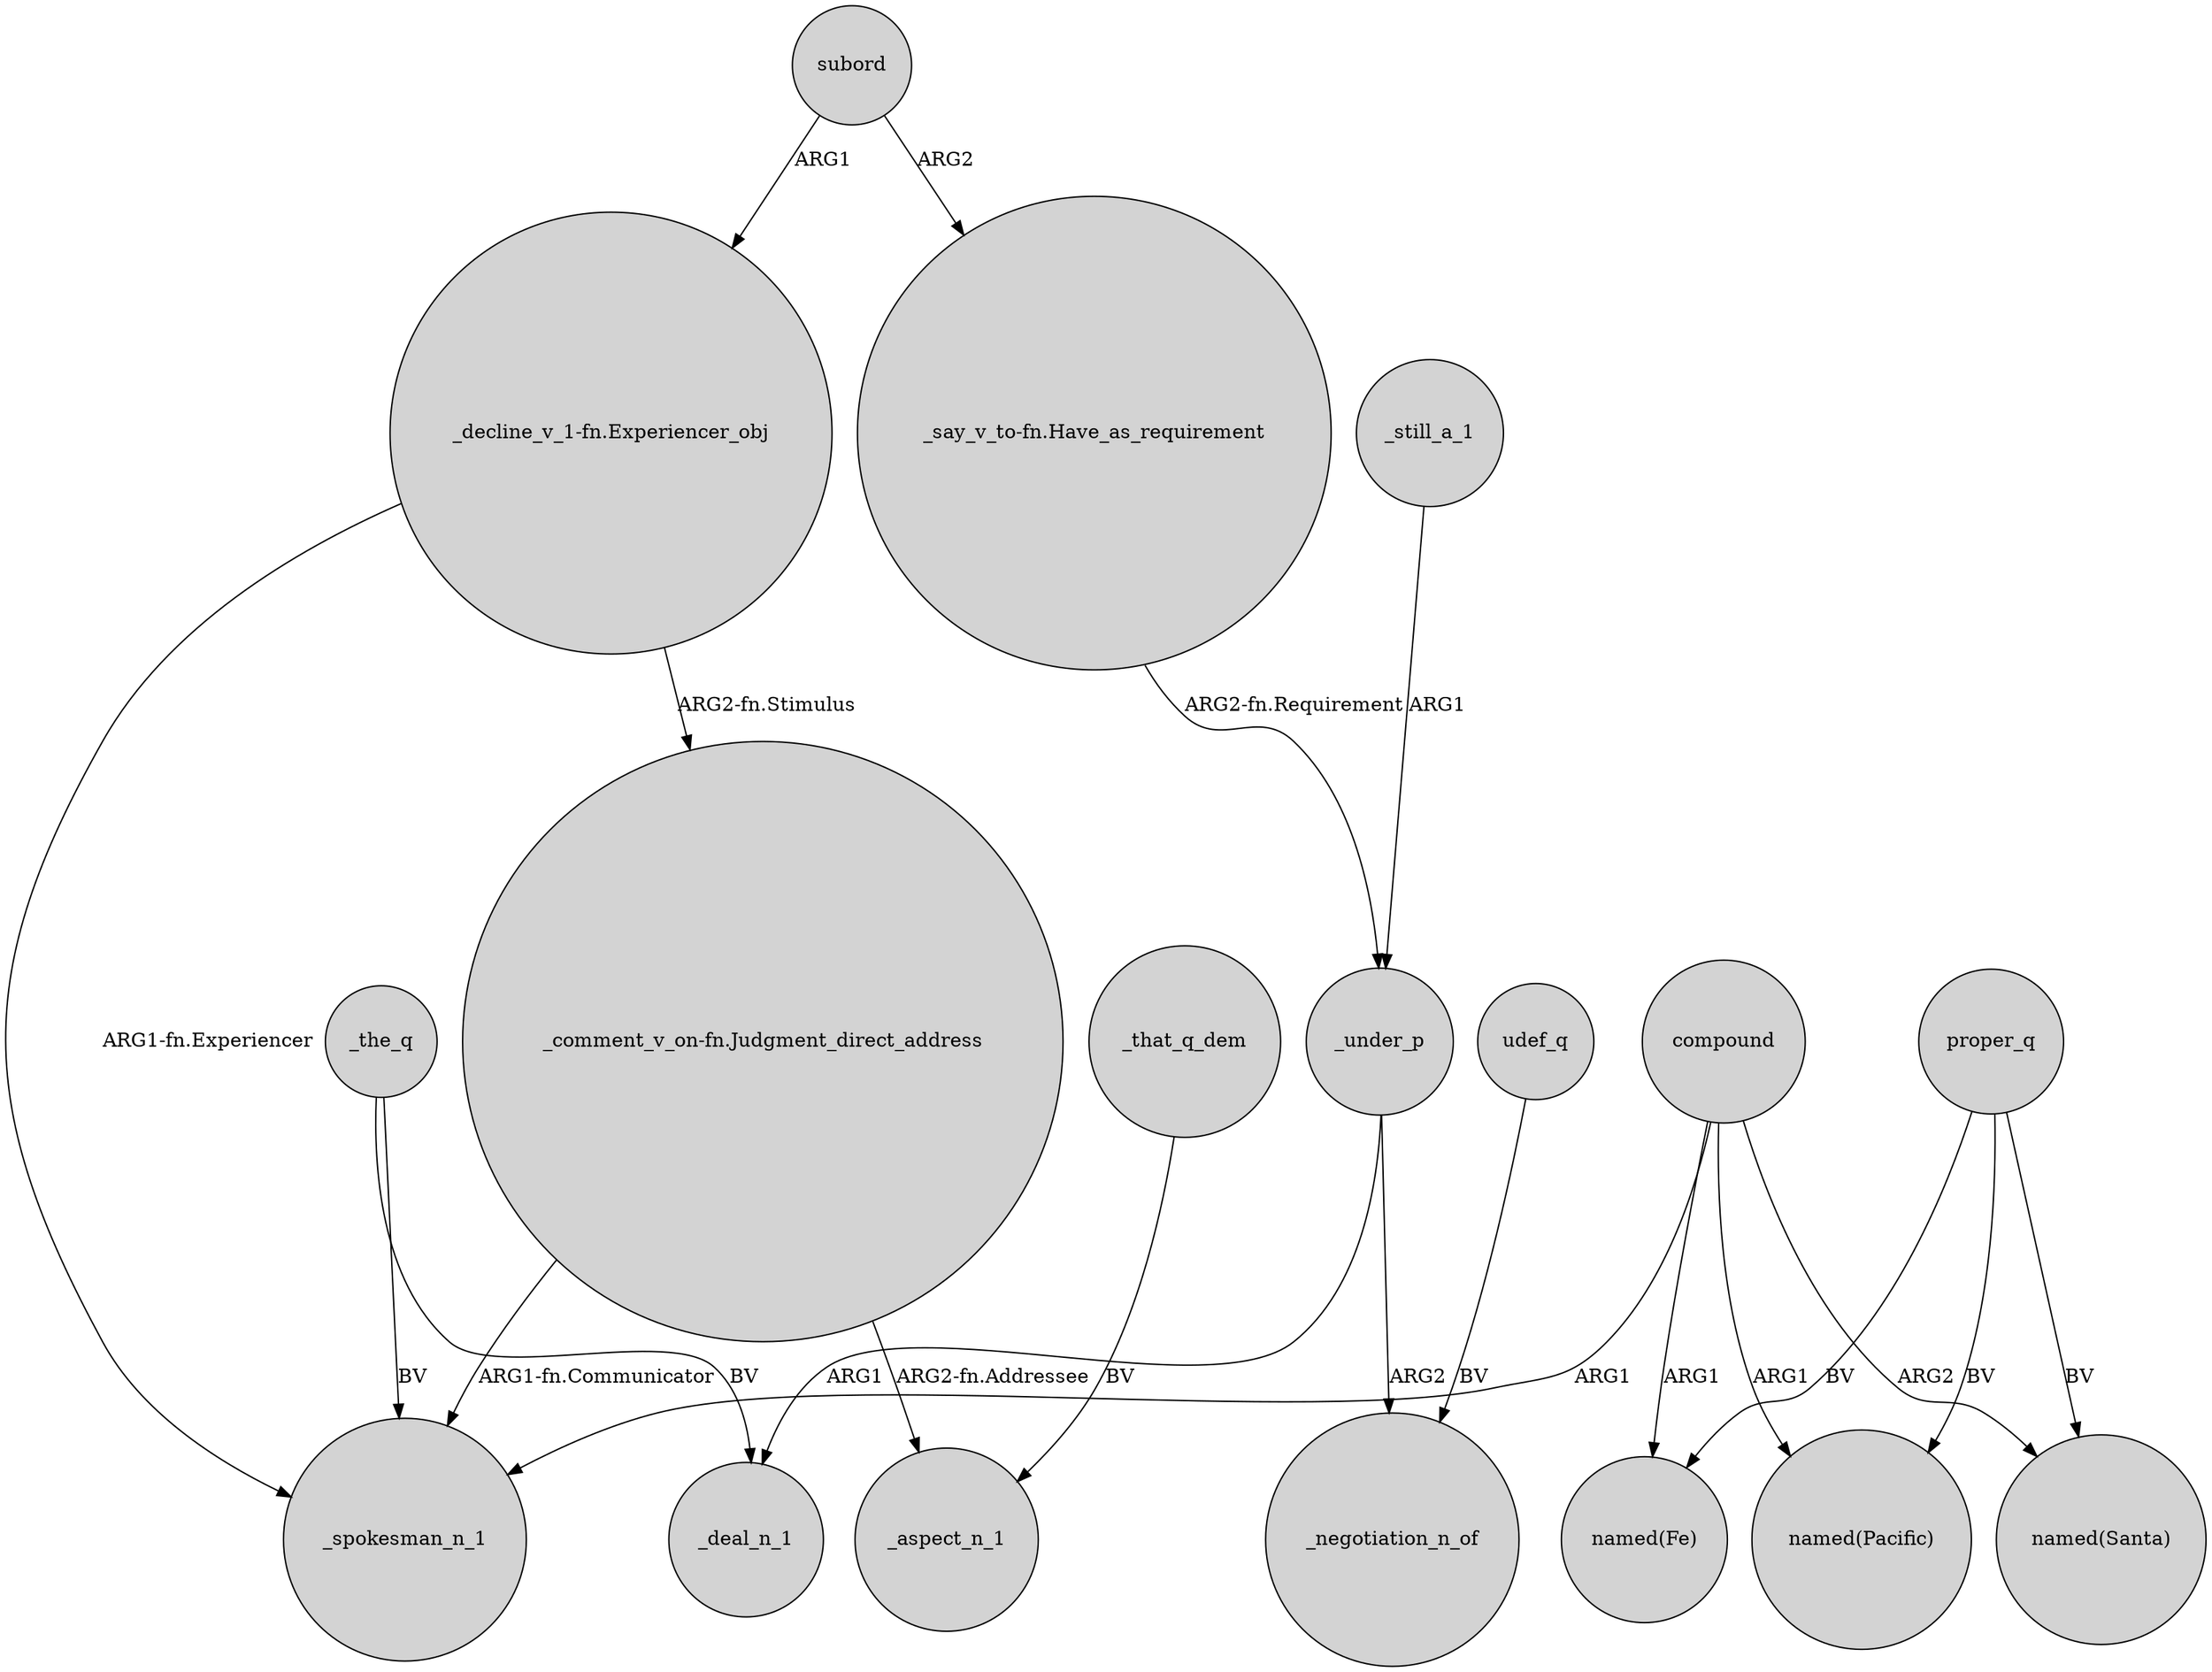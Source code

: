 digraph {
	node [shape=circle style=filled]
	compound -> _spokesman_n_1 [label=ARG1]
	_the_q -> _deal_n_1 [label=BV]
	proper_q -> "named(Fe)" [label=BV]
	"_decline_v_1-fn.Experiencer_obj" -> _spokesman_n_1 [label="ARG1-fn.Experiencer"]
	_under_p -> _deal_n_1 [label=ARG1]
	"_say_v_to-fn.Have_as_requirement" -> _under_p [label="ARG2-fn.Requirement"]
	compound -> "named(Santa)" [label=ARG2]
	compound -> "named(Pacific)" [label=ARG1]
	"_comment_v_on-fn.Judgment_direct_address" -> _spokesman_n_1 [label="ARG1-fn.Communicator"]
	udef_q -> _negotiation_n_of [label=BV]
	compound -> "named(Fe)" [label=ARG1]
	subord -> "_say_v_to-fn.Have_as_requirement" [label=ARG2]
	proper_q -> "named(Pacific)" [label=BV]
	_still_a_1 -> _under_p [label=ARG1]
	"_decline_v_1-fn.Experiencer_obj" -> "_comment_v_on-fn.Judgment_direct_address" [label="ARG2-fn.Stimulus"]
	"_comment_v_on-fn.Judgment_direct_address" -> _aspect_n_1 [label="ARG2-fn.Addressee"]
	_that_q_dem -> _aspect_n_1 [label=BV]
	proper_q -> "named(Santa)" [label=BV]
	_the_q -> _spokesman_n_1 [label=BV]
	subord -> "_decline_v_1-fn.Experiencer_obj" [label=ARG1]
	_under_p -> _negotiation_n_of [label=ARG2]
}
